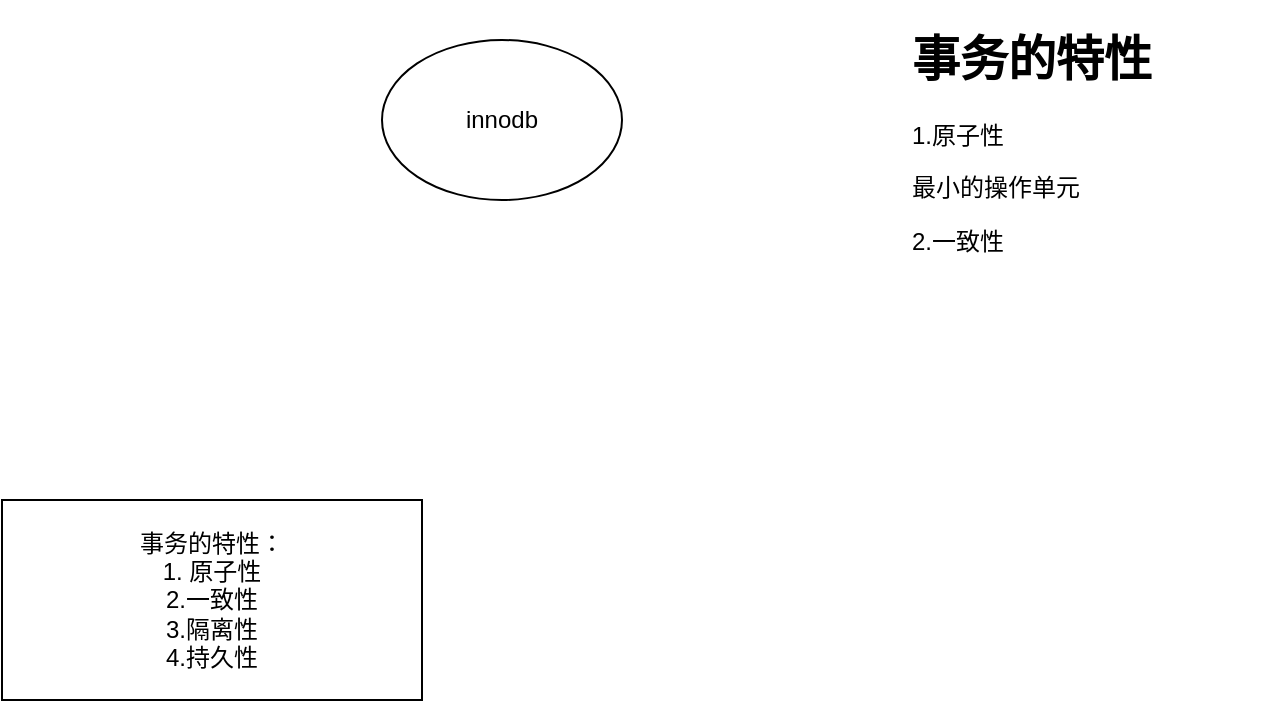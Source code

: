 <mxfile version="23.1.6" type="github">
  <diagram name="Page-1" id="y9tZOpb5WZTJpGTc20qA">
    <mxGraphModel dx="1362" dy="795" grid="1" gridSize="10" guides="1" tooltips="1" connect="1" arrows="1" fold="1" page="1" pageScale="1" pageWidth="850" pageHeight="1100" math="0" shadow="0">
      <root>
        <mxCell id="0" />
        <mxCell id="1" parent="0" />
        <mxCell id="5SQU8DpvYNsy1SVrQFl--1" value="&lt;div&gt;事务的特性：&lt;/div&gt;&lt;div&gt;1. 原子性&lt;/div&gt;&lt;div&gt;2.一致性&lt;/div&gt;&lt;div&gt;3.隔离性&lt;/div&gt;&lt;div&gt;4.持久性&lt;br&gt;&lt;/div&gt;" style="rounded=0;whiteSpace=wrap;html=1;" vertex="1" parent="1">
          <mxGeometry x="50" y="300" width="210" height="100" as="geometry" />
        </mxCell>
        <mxCell id="5SQU8DpvYNsy1SVrQFl--2" value="innodb" style="ellipse;whiteSpace=wrap;html=1;" vertex="1" parent="1">
          <mxGeometry x="240" y="70" width="120" height="80" as="geometry" />
        </mxCell>
        <mxCell id="5SQU8DpvYNsy1SVrQFl--3" value="&lt;h1&gt;事务的特性&lt;br&gt;&lt;/h1&gt;&lt;p&gt;1.原子性&lt;/p&gt;&lt;p&gt;最小的操作单元&lt;/p&gt;&lt;p&gt;2.一致性&lt;/p&gt;&lt;p&gt;要么一起成功，要么一起失败。&lt;/p&gt;&lt;p&gt;3.隔离性&lt;/p&gt;&lt;p&gt;4.持久性&lt;br&gt;&lt;/p&gt;" style="text;html=1;spacing=5;spacingTop=-20;whiteSpace=wrap;overflow=hidden;rounded=0;" vertex="1" parent="1">
          <mxGeometry x="500" y="60" width="190" height="120" as="geometry" />
        </mxCell>
      </root>
    </mxGraphModel>
  </diagram>
</mxfile>
